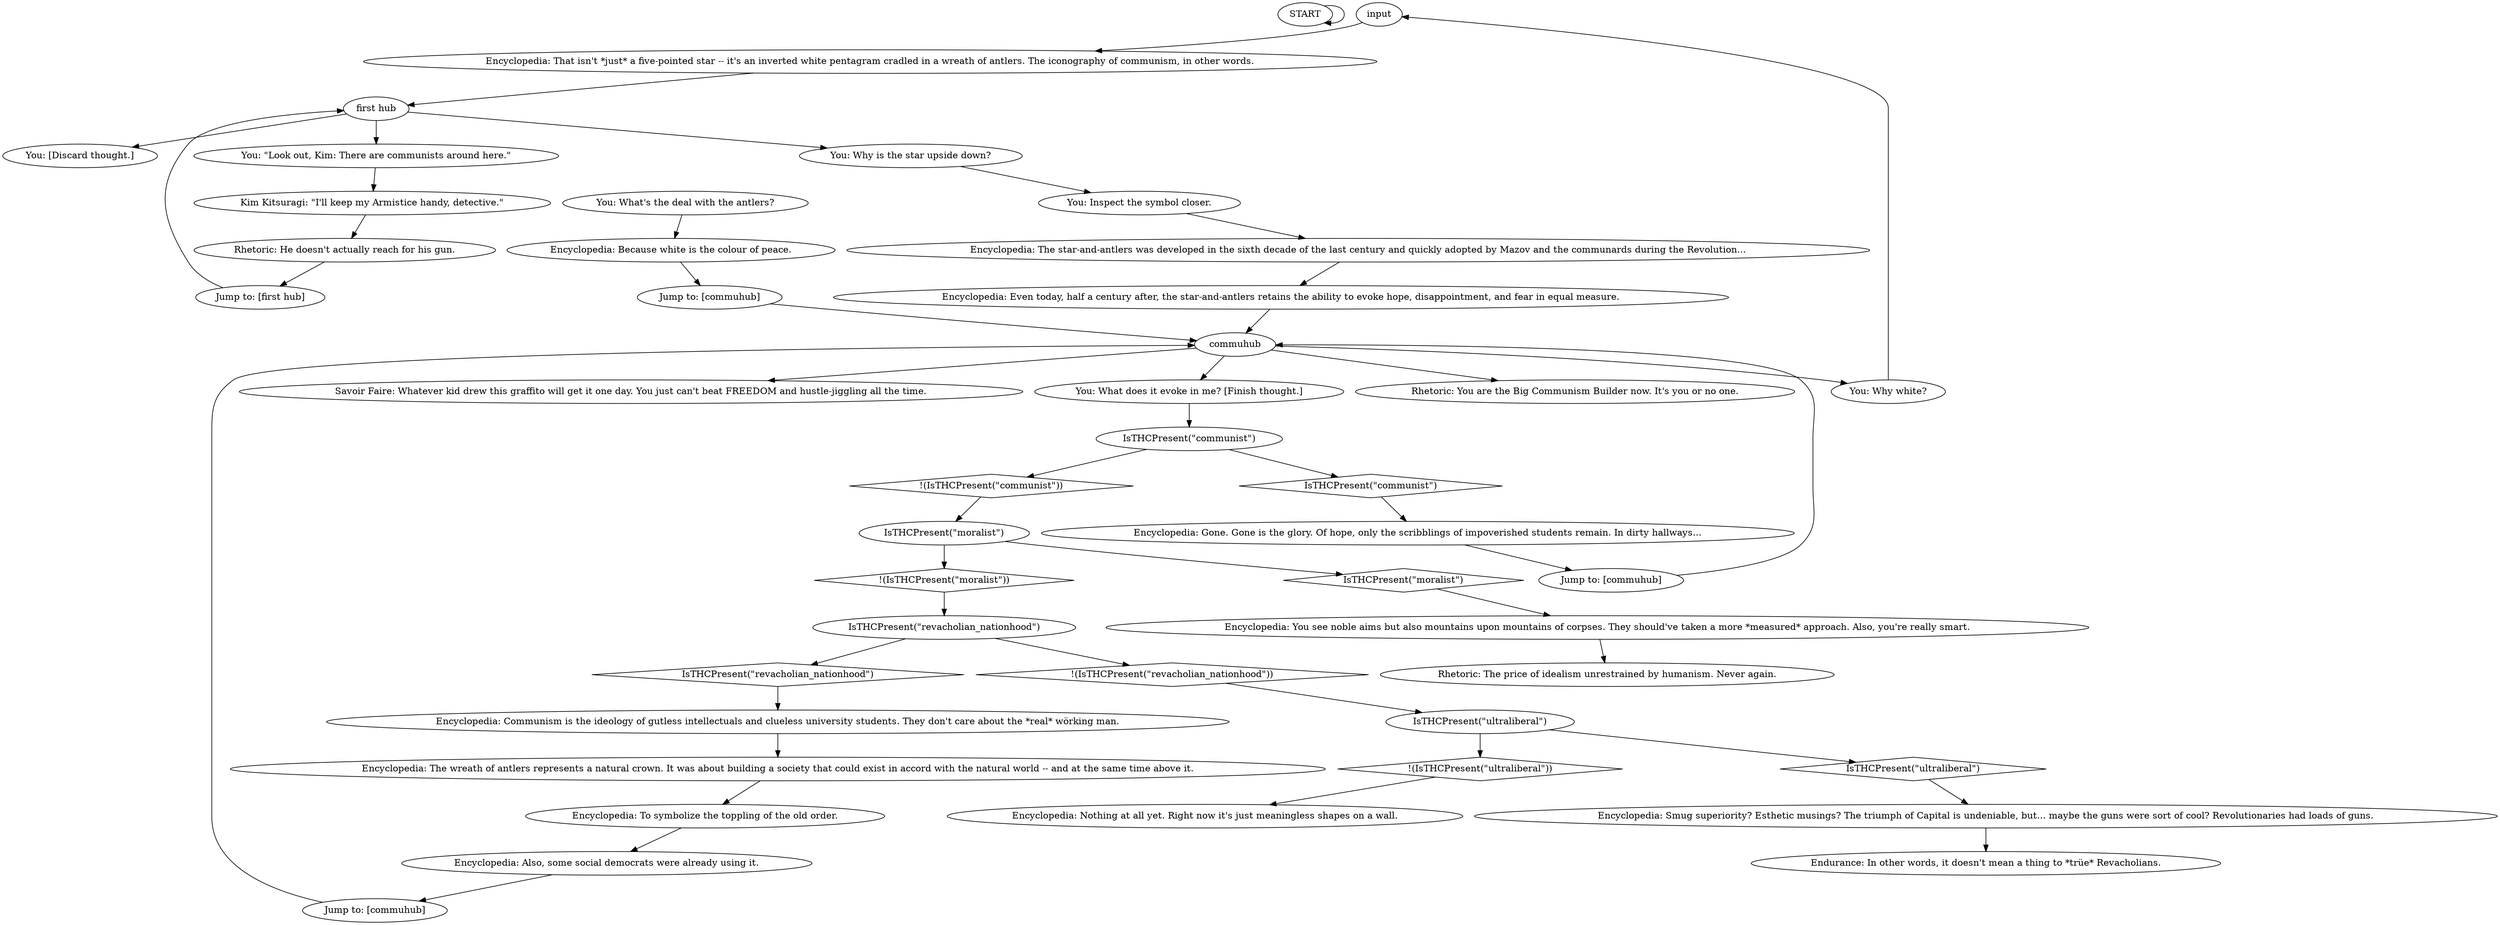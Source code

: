 # APT ORB / encyclo logo of communism
# The symbol of communism.
# ==================================================
digraph G {
	  0 [label="START"];
	  1 [label="input"];
	  2 [label="Encyclopedia: Because white is the colour of peace."];
	  3 [label="Encyclopedia: The wreath of antlers represents a natural crown. It was about building a society that could exist in accord with the natural world -- and at the same time above it."];
	  4 [label="Endurance: In other words, it doesn't mean a thing to *trüe* Revacholians."];
	  5 [label="Savoir Faire: Whatever kid drew this graffito will get it one day. You just can't beat FREEDOM and hustle-jiggling all the time."];
	  6 [label="You: What does it evoke in me? [Finish thought.]"];
	  7 [label="You: Why is the star upside down?"];
	  8 [label="You: Inspect the symbol closer."];
	  9 [label="Encyclopedia: To symbolize the toppling of the old order."];
	  10 [label="Jump to: [commuhub]"];
	  11 [label="Rhetoric: You are the Big Communism Builder now. It's you or no one."];
	  12 [label="You: What's the deal with the antlers?"];
	  13 [label="IsTHCPresent(\"communist\")"];
	  14 [label="IsTHCPresent(\"communist\")", shape=diamond];
	  15 [label="!(IsTHCPresent(\"communist\"))", shape=diamond];
	  16 [label="IsTHCPresent(\"moralist\")"];
	  17 [label="IsTHCPresent(\"moralist\")", shape=diamond];
	  18 [label="!(IsTHCPresent(\"moralist\"))", shape=diamond];
	  19 [label="Rhetoric: He doesn't actually reach for his gun."];
	  20 [label="You: [Discard thought.]"];
	  21 [label="Encyclopedia: The star-and-antlers was developed in the sixth decade of the last century and quickly adopted by Mazov and the communards during the Revolution..."];
	  22 [label="Jump to: [commuhub]"];
	  23 [label="IsTHCPresent(\"revacholian_nationhood\")"];
	  24 [label="IsTHCPresent(\"revacholian_nationhood\")", shape=diamond];
	  25 [label="!(IsTHCPresent(\"revacholian_nationhood\"))", shape=diamond];
	  26 [label="Encyclopedia: Nothing at all yet. Right now it's just meaningless shapes on a wall."];
	  27 [label="Encyclopedia: Even today, half a century after, the star-and-antlers retains the ability to evoke hope, disappointment, and fear in equal measure."];
	  28 [label="You: Why white?"];
	  29 [label="Encyclopedia: Communism is the ideology of gutless intellectuals and clueless university students. They don't care about the *real* wörking man."];
	  30 [label="Rhetoric: The price of idealism unrestrained by humanism. Never again."];
	  31 [label="You: \"Look out, Kim: There are communists around here.\""];
	  32 [label="Encyclopedia: Also, some social democrats were already using it."];
	  33 [label="commuhub"];
	  34 [label="Jump to: [commuhub]"];
	  35 [label="first hub"];
	  36 [label="Kim Kitsuragi: \"I'll keep my Armistice handy, detective.\""];
	  37 [label="Encyclopedia: Gone. Gone is the glory. Of hope, only the scribblings of impoverished students remain. In dirty hallways..."];
	  38 [label="Encyclopedia: You see noble aims but also mountains upon mountains of corpses. They should've taken a more *measured* approach. Also, you're really smart."];
	  39 [label="Jump to: [first hub]"];
	  40 [label="Encyclopedia: That isn't *just* a five-pointed star -- it's an inverted white pentagram cradled in a wreath of antlers. The iconography of communism, in other words."];
	  41 [label="IsTHCPresent(\"ultraliberal\")"];
	  42 [label="IsTHCPresent(\"ultraliberal\")", shape=diamond];
	  43 [label="!(IsTHCPresent(\"ultraliberal\"))", shape=diamond];
	  44 [label="Encyclopedia: Smug superiority? Esthetic musings? The triumph of Capital is undeniable, but... maybe the guns were sort of cool? Revolutionaries had loads of guns."];
	  0 -> 0
	  1 -> 40
	  2 -> 34
	  3 -> 9
	  6 -> 13
	  7 -> 8
	  8 -> 21
	  9 -> 32
	  10 -> 33
	  12 -> 2
	  13 -> 14
	  13 -> 15
	  14 -> 37
	  15 -> 16
	  16 -> 17
	  16 -> 18
	  17 -> 38
	  18 -> 23
	  19 -> 39
	  21 -> 27
	  22 -> 33
	  23 -> 24
	  23 -> 25
	  24 -> 29
	  25 -> 41
	  27 -> 33
	  28 -> 1
	  29 -> 3
	  31 -> 36
	  32 -> 22
	  33 -> 11
	  33 -> 28
	  33 -> 5
	  33 -> 6
	  34 -> 33
	  35 -> 7
	  35 -> 20
	  35 -> 31
	  36 -> 19
	  37 -> 10
	  38 -> 30
	  39 -> 35
	  40 -> 35
	  41 -> 42
	  41 -> 43
	  42 -> 44
	  43 -> 26
	  44 -> 4
}

